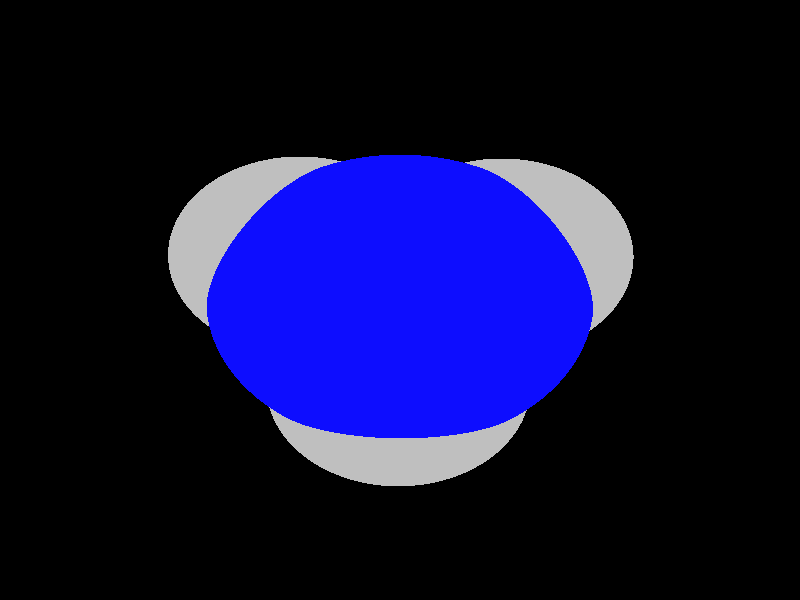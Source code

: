 global_settings {
	ambient_light rgb <0.200000002980232, 0.200000002980232, 0.200000002980232>
	max_trace_level 15
}

background { color rgb <0,0,0> }

camera {
	perspective
	location <0, 0, 8.98053043769058>
	angle 40
	up <0, 1, 0>
	right <1, 0, 0> * 1
	direction <0, 0, -1> }

light_source {
	<7.94808128561052, 6.95457090284238, 9.9351014589686>
	color rgb <1, 1, 1>
	fade_distance 19.8702029179372
	fade_power 0
	spotlight
	area_light <20, 0, 0>, <0, 0, 20>, 20, 20
	circular
	orient
	point_at <-7.94808128561052, -6.95457090284238, -9.9351014589686>
}

light_source {
	<-7.94808128561052, 6.95457090284238, -4.9675507294843>
	color rgb <0.300000011920929, 0.300000011920929, 0.300000011920929> shadowless
	fade_distance 19.8702029179372
	fade_power 0
	parallel
	point_at <7.94808128561052, -6.95457090284238, 4.9675507294843>
}

#default {
	finish {ambient 0.5 diffuse 1 specular 0.2 roughness .01 metallic 1}
}

union {
cylinder {
	<0, 0, 0.055>, 	<-0.00777008629857704, -0.582817176192485, -0.133181777543663>, 0.075
	pigment { rgbt <0.0500000007450581, 0.0500000007450581, 1, 0> }
}
cylinder {
	<-0.00777008629857704, -0.582817176192485, -0.133181777543663>, 	<-0.0128, -0.9601, -0.255>, 0.075
	pigment { rgbt <0.75, 0.75, 0.75, 0> }
}
cylinder {
	<0, 0, 0.055>, 	<0.50863354120228, 0.284698807523415, -0.133180448469635>, 0.075
	pigment { rgbt <0.0500000007450581, 0.0500000007450581, 1, 0> }
}
cylinder {
	<0.50863354120228, 0.284698807523415, -0.133180448469635>, 	<0.8379, 0.469, -0.255>, 0.075
	pigment { rgbt <0.75, 0.75, 0.75, 0> }
}
cylinder {
	<0, 0, 0.055>, 	<-0.500866467339531, 0.298116012738388, -0.133181559659744>, 0.075
	pigment { rgbt <0.0500000007450581, 0.0500000007450581, 1, 0> }
}
cylinder {
	<-0.500866467339531, 0.298116012738388, -0.133181559659744>, 	<-0.8251, 0.4911, -0.255>, 0.075
	pigment { rgbt <0.75, 0.75, 0.75, 0> }
}
sphere {
	<0, 0, 0.055>, 0.3834
	pigment { rgbt <0.0500000007450581, 0.0500000007450581, 1,0> }
}
sphere {
	<-0.0128, -0.9601, -0.255>, 0.1674
	pigment { rgbt <0.75, 0.75, 0.75,0> }
}
sphere {
	<0.8379, 0.469, -0.255>, 0.1674
	pigment { rgbt <0.75, 0.75, 0.75,0> }
}
sphere {
	<-0.8251, 0.4911, -0.255>, 0.1674
	pigment { rgbt <0.75, 0.75, 0.75,0> }
}
}
merge {
}
union {
}
merge {
sphere {
	<0, 0, 0.055>, 1.549845
	pigment { rgbt <0, 0, 0,0> }
}
sphere {
	<-0.0128, -0.9601, -0.255>, 1.09989
	pigment { rgbt <0, 0, 0,0> }
}
sphere {
	<0.8379, 0.469, -0.255>, 1.09989
	pigment { rgbt <0, 0, 0,0> }
}
sphere {
	<-0.8251, 0.4911, -0.255>, 1.09989
	pigment { rgbt <0, 0, 0,0> }
}
sphere {
	<0, 0, 0.055>, 1.55
	pigment { rgbt <0.0500000007450581, 0.0500000007450581, 1,0.350000023841858> }
}
sphere {
	<-0.0128, -0.9601, -0.255>, 1.1
	pigment { rgbt <0.75, 0.75, 0.75,0.350000023841858> }
}
sphere {
	<0.8379, 0.469, -0.255>, 1.1
	pigment { rgbt <0.75, 0.75, 0.75,0.350000023841858> }
}
sphere {
	<-0.8251, 0.4911, -0.255>, 1.1
	pigment { rgbt <0.75, 0.75, 0.75,0.350000023841858> }
}
}
